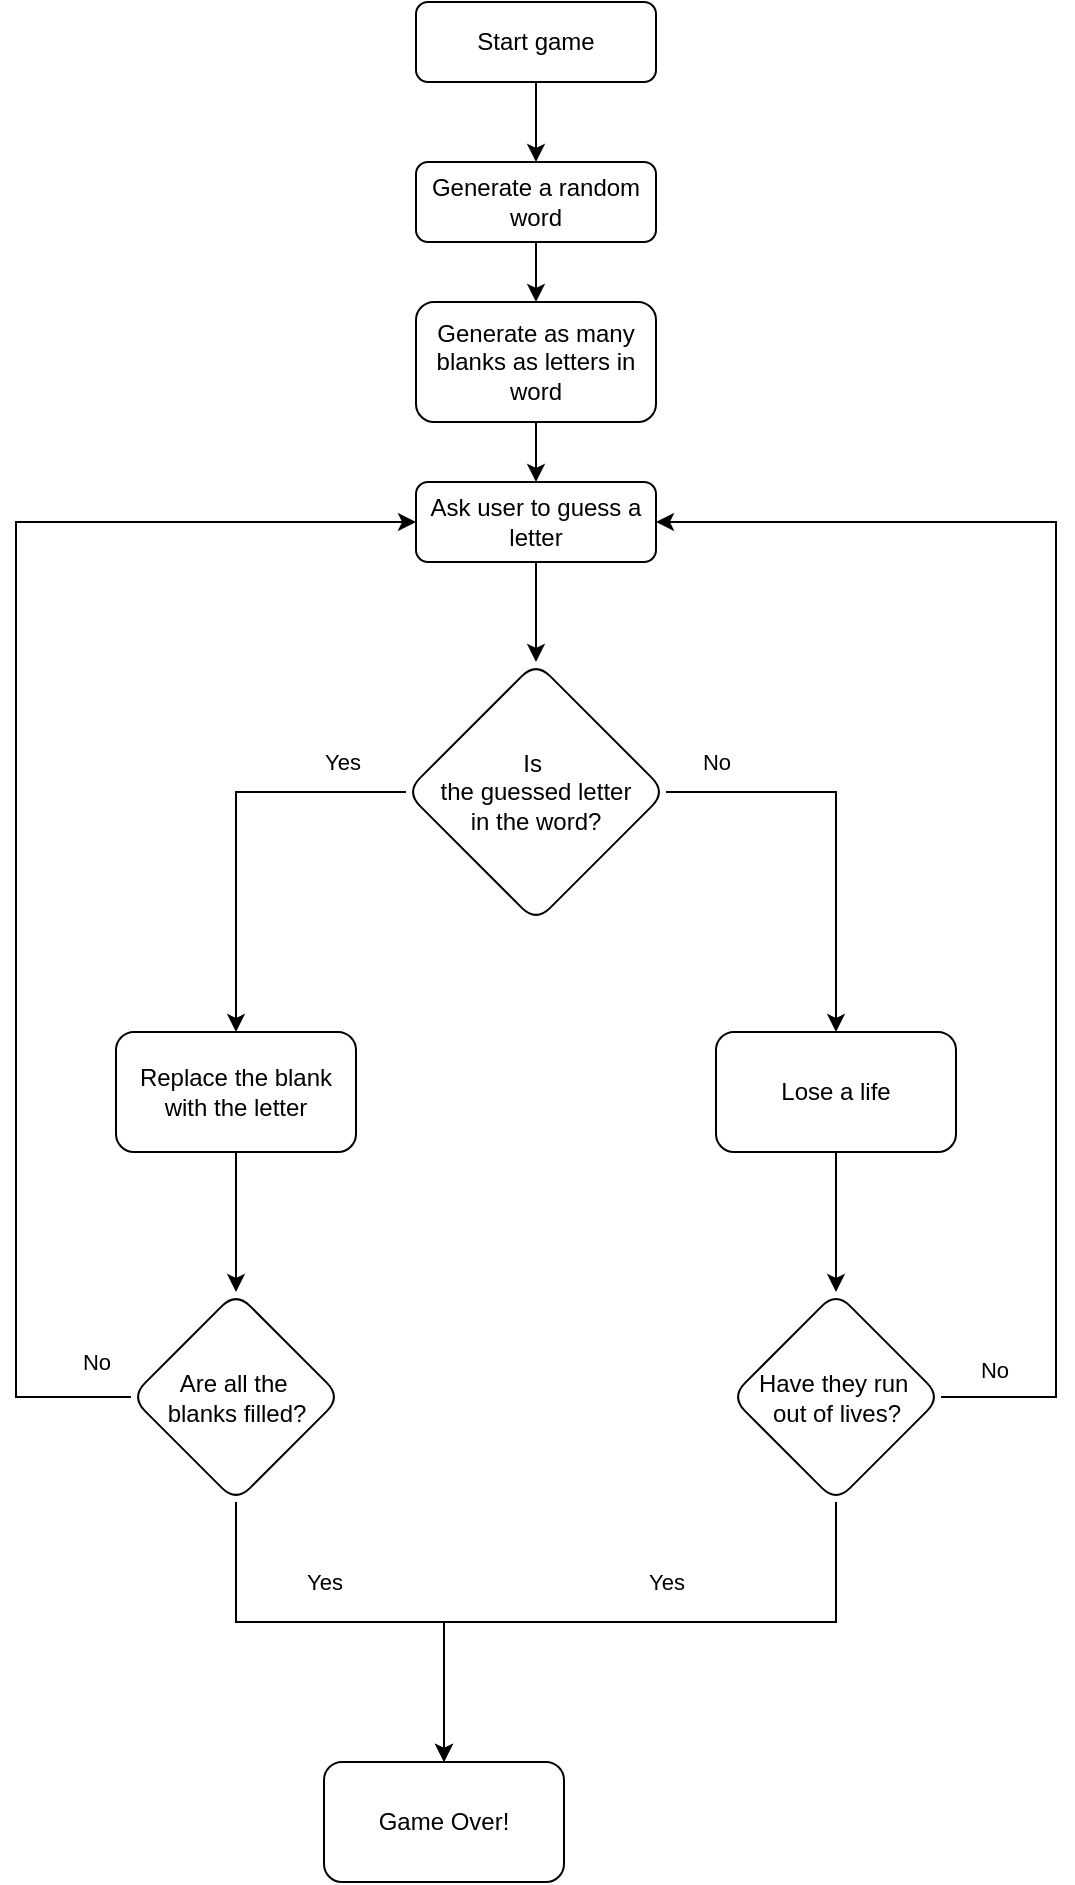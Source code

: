 <mxfile version="25.0.1">
  <diagram id="C5RBs43oDa-KdzZeNtuy" name="Page-1">
    <mxGraphModel dx="1034" dy="488" grid="1" gridSize="10" guides="1" tooltips="1" connect="1" arrows="1" fold="1" page="1" pageScale="1" pageWidth="827" pageHeight="1169" math="0" shadow="0">
      <root>
        <mxCell id="WIyWlLk6GJQsqaUBKTNV-0" />
        <mxCell id="WIyWlLk6GJQsqaUBKTNV-1" parent="WIyWlLk6GJQsqaUBKTNV-0" />
        <mxCell id="uNSko9X_WuO-epWYsbaB-2" value="" style="edgeStyle=orthogonalEdgeStyle;rounded=0;orthogonalLoop=1;jettySize=auto;html=1;" edge="1" parent="WIyWlLk6GJQsqaUBKTNV-1" source="WIyWlLk6GJQsqaUBKTNV-3" target="uNSko9X_WuO-epWYsbaB-0">
          <mxGeometry relative="1" as="geometry" />
        </mxCell>
        <mxCell id="WIyWlLk6GJQsqaUBKTNV-3" value="Start game" style="rounded=1;whiteSpace=wrap;html=1;fontSize=12;glass=0;strokeWidth=1;shadow=0;" parent="WIyWlLk6GJQsqaUBKTNV-1" vertex="1">
          <mxGeometry x="340" y="40" width="120" height="40" as="geometry" />
        </mxCell>
        <mxCell id="uNSko9X_WuO-epWYsbaB-4" value="" style="edgeStyle=orthogonalEdgeStyle;rounded=0;orthogonalLoop=1;jettySize=auto;html=1;" edge="1" parent="WIyWlLk6GJQsqaUBKTNV-1" source="uNSko9X_WuO-epWYsbaB-0" target="uNSko9X_WuO-epWYsbaB-3">
          <mxGeometry relative="1" as="geometry" />
        </mxCell>
        <mxCell id="uNSko9X_WuO-epWYsbaB-0" value="Generate a random word" style="rounded=1;whiteSpace=wrap;html=1;fontSize=12;glass=0;strokeWidth=1;shadow=0;" vertex="1" parent="WIyWlLk6GJQsqaUBKTNV-1">
          <mxGeometry x="340" y="120" width="120" height="40" as="geometry" />
        </mxCell>
        <mxCell id="uNSko9X_WuO-epWYsbaB-6" value="" style="edgeStyle=orthogonalEdgeStyle;rounded=0;orthogonalLoop=1;jettySize=auto;html=1;" edge="1" parent="WIyWlLk6GJQsqaUBKTNV-1" source="uNSko9X_WuO-epWYsbaB-3" target="uNSko9X_WuO-epWYsbaB-5">
          <mxGeometry relative="1" as="geometry" />
        </mxCell>
        <mxCell id="uNSko9X_WuO-epWYsbaB-3" value="Generate as many blanks as letters in word" style="whiteSpace=wrap;html=1;rounded=1;glass=0;strokeWidth=1;shadow=0;" vertex="1" parent="WIyWlLk6GJQsqaUBKTNV-1">
          <mxGeometry x="340" y="190" width="120" height="60" as="geometry" />
        </mxCell>
        <mxCell id="uNSko9X_WuO-epWYsbaB-18" value="" style="edgeStyle=orthogonalEdgeStyle;rounded=0;orthogonalLoop=1;jettySize=auto;html=1;" edge="1" parent="WIyWlLk6GJQsqaUBKTNV-1" source="uNSko9X_WuO-epWYsbaB-5" target="uNSko9X_WuO-epWYsbaB-17">
          <mxGeometry relative="1" as="geometry" />
        </mxCell>
        <mxCell id="uNSko9X_WuO-epWYsbaB-5" value="Ask user to guess a letter" style="rounded=1;whiteSpace=wrap;html=1;fontSize=12;glass=0;strokeWidth=1;shadow=0;" vertex="1" parent="WIyWlLk6GJQsqaUBKTNV-1">
          <mxGeometry x="340" y="280" width="120" height="40" as="geometry" />
        </mxCell>
        <mxCell id="uNSko9X_WuO-epWYsbaB-24" value="" style="edgeStyle=orthogonalEdgeStyle;rounded=0;orthogonalLoop=1;jettySize=auto;html=1;" edge="1" parent="WIyWlLk6GJQsqaUBKTNV-1" source="uNSko9X_WuO-epWYsbaB-17" target="uNSko9X_WuO-epWYsbaB-23">
          <mxGeometry relative="1" as="geometry" />
        </mxCell>
        <mxCell id="uNSko9X_WuO-epWYsbaB-27" value="Yes" style="edgeLabel;html=1;align=center;verticalAlign=middle;resizable=0;points=[];" vertex="1" connectable="0" parent="uNSko9X_WuO-epWYsbaB-24">
          <mxGeometry x="-0.307" y="1" relative="1" as="geometry">
            <mxPoint x="39" y="-16" as="offset" />
          </mxGeometry>
        </mxCell>
        <mxCell id="uNSko9X_WuO-epWYsbaB-29" value="" style="edgeStyle=orthogonalEdgeStyle;rounded=0;orthogonalLoop=1;jettySize=auto;html=1;" edge="1" parent="WIyWlLk6GJQsqaUBKTNV-1" source="uNSko9X_WuO-epWYsbaB-17" target="uNSko9X_WuO-epWYsbaB-28">
          <mxGeometry relative="1" as="geometry" />
        </mxCell>
        <mxCell id="uNSko9X_WuO-epWYsbaB-47" value="No" style="edgeLabel;html=1;align=center;verticalAlign=middle;resizable=0;points=[];" vertex="1" connectable="0" parent="uNSko9X_WuO-epWYsbaB-29">
          <mxGeometry x="0.249" y="-1" relative="1" as="geometry">
            <mxPoint x="-59" y="-58" as="offset" />
          </mxGeometry>
        </mxCell>
        <mxCell id="uNSko9X_WuO-epWYsbaB-17" value="Is&amp;nbsp;&lt;div&gt;the guessed letter&lt;div&gt;in the word?&lt;/div&gt;&lt;/div&gt;" style="rhombus;whiteSpace=wrap;html=1;rounded=1;glass=0;strokeWidth=1;shadow=0;" vertex="1" parent="WIyWlLk6GJQsqaUBKTNV-1">
          <mxGeometry x="335" y="370" width="130" height="130" as="geometry" />
        </mxCell>
        <mxCell id="uNSko9X_WuO-epWYsbaB-31" value="" style="edgeStyle=orthogonalEdgeStyle;rounded=0;orthogonalLoop=1;jettySize=auto;html=1;" edge="1" parent="WIyWlLk6GJQsqaUBKTNV-1" source="uNSko9X_WuO-epWYsbaB-23" target="uNSko9X_WuO-epWYsbaB-30">
          <mxGeometry relative="1" as="geometry" />
        </mxCell>
        <mxCell id="uNSko9X_WuO-epWYsbaB-23" value="Replace the blank with the letter" style="whiteSpace=wrap;html=1;rounded=1;glass=0;strokeWidth=1;shadow=0;" vertex="1" parent="WIyWlLk6GJQsqaUBKTNV-1">
          <mxGeometry x="190" y="555" width="120" height="60" as="geometry" />
        </mxCell>
        <mxCell id="uNSko9X_WuO-epWYsbaB-37" value="" style="edgeStyle=orthogonalEdgeStyle;rounded=0;orthogonalLoop=1;jettySize=auto;html=1;" edge="1" parent="WIyWlLk6GJQsqaUBKTNV-1" source="uNSko9X_WuO-epWYsbaB-28">
          <mxGeometry relative="1" as="geometry">
            <mxPoint x="550" y="685" as="targetPoint" />
          </mxGeometry>
        </mxCell>
        <mxCell id="uNSko9X_WuO-epWYsbaB-28" value="Lose a life" style="whiteSpace=wrap;html=1;rounded=1;glass=0;strokeWidth=1;shadow=0;" vertex="1" parent="WIyWlLk6GJQsqaUBKTNV-1">
          <mxGeometry x="490" y="555" width="120" height="60" as="geometry" />
        </mxCell>
        <mxCell id="uNSko9X_WuO-epWYsbaB-32" style="edgeStyle=orthogonalEdgeStyle;rounded=0;orthogonalLoop=1;jettySize=auto;html=1;entryX=0;entryY=0.5;entryDx=0;entryDy=0;" edge="1" parent="WIyWlLk6GJQsqaUBKTNV-1" source="uNSko9X_WuO-epWYsbaB-30" target="uNSko9X_WuO-epWYsbaB-5">
          <mxGeometry relative="1" as="geometry">
            <Array as="points">
              <mxPoint x="140" y="738" />
              <mxPoint x="140" y="300" />
            </Array>
          </mxGeometry>
        </mxCell>
        <mxCell id="uNSko9X_WuO-epWYsbaB-49" value="No" style="edgeLabel;html=1;align=center;verticalAlign=middle;resizable=0;points=[];" vertex="1" connectable="0" parent="uNSko9X_WuO-epWYsbaB-32">
          <mxGeometry x="-0.459" y="2" relative="1" as="geometry">
            <mxPoint x="42" y="113" as="offset" />
          </mxGeometry>
        </mxCell>
        <mxCell id="uNSko9X_WuO-epWYsbaB-35" value="" style="edgeStyle=orthogonalEdgeStyle;rounded=0;orthogonalLoop=1;jettySize=auto;html=1;" edge="1" parent="WIyWlLk6GJQsqaUBKTNV-1" source="uNSko9X_WuO-epWYsbaB-30" target="uNSko9X_WuO-epWYsbaB-34">
          <mxGeometry relative="1" as="geometry">
            <Array as="points">
              <mxPoint x="250" y="850" />
              <mxPoint x="354" y="850" />
            </Array>
          </mxGeometry>
        </mxCell>
        <mxCell id="uNSko9X_WuO-epWYsbaB-50" value="Yes" style="edgeLabel;html=1;align=center;verticalAlign=middle;resizable=0;points=[];" vertex="1" connectable="0" parent="uNSko9X_WuO-epWYsbaB-35">
          <mxGeometry x="-0.06" y="-1" relative="1" as="geometry">
            <mxPoint x="-6" y="-21" as="offset" />
          </mxGeometry>
        </mxCell>
        <mxCell id="uNSko9X_WuO-epWYsbaB-30" value="Are all the&amp;nbsp;&lt;div&gt;blanks filled?&lt;/div&gt;" style="rhombus;whiteSpace=wrap;html=1;rounded=1;glass=0;strokeWidth=1;shadow=0;" vertex="1" parent="WIyWlLk6GJQsqaUBKTNV-1">
          <mxGeometry x="197.5" y="685" width="105" height="105" as="geometry" />
        </mxCell>
        <mxCell id="uNSko9X_WuO-epWYsbaB-34" value="Game Over!" style="rounded=1;whiteSpace=wrap;html=1;glass=0;strokeWidth=1;shadow=0;" vertex="1" parent="WIyWlLk6GJQsqaUBKTNV-1">
          <mxGeometry x="294" y="920" width="120" height="60" as="geometry" />
        </mxCell>
        <mxCell id="uNSko9X_WuO-epWYsbaB-39" style="edgeStyle=orthogonalEdgeStyle;rounded=0;orthogonalLoop=1;jettySize=auto;html=1;entryX=1;entryY=0.5;entryDx=0;entryDy=0;" edge="1" parent="WIyWlLk6GJQsqaUBKTNV-1" source="uNSko9X_WuO-epWYsbaB-38" target="uNSko9X_WuO-epWYsbaB-5">
          <mxGeometry relative="1" as="geometry">
            <Array as="points">
              <mxPoint x="660" y="738" />
              <mxPoint x="660" y="300" />
            </Array>
          </mxGeometry>
        </mxCell>
        <mxCell id="uNSko9X_WuO-epWYsbaB-48" value="No" style="edgeLabel;html=1;align=center;verticalAlign=middle;resizable=0;points=[];" vertex="1" connectable="0" parent="uNSko9X_WuO-epWYsbaB-39">
          <mxGeometry x="-0.924" y="3" relative="1" as="geometry">
            <mxPoint y="-11" as="offset" />
          </mxGeometry>
        </mxCell>
        <mxCell id="uNSko9X_WuO-epWYsbaB-52" style="edgeStyle=orthogonalEdgeStyle;rounded=0;orthogonalLoop=1;jettySize=auto;html=1;entryX=0.5;entryY=0;entryDx=0;entryDy=0;" edge="1" parent="WIyWlLk6GJQsqaUBKTNV-1" source="uNSko9X_WuO-epWYsbaB-38" target="uNSko9X_WuO-epWYsbaB-34">
          <mxGeometry relative="1" as="geometry">
            <Array as="points">
              <mxPoint x="550" y="850" />
              <mxPoint x="354" y="850" />
            </Array>
          </mxGeometry>
        </mxCell>
        <mxCell id="uNSko9X_WuO-epWYsbaB-54" value="Yes" style="edgeLabel;html=1;align=center;verticalAlign=middle;resizable=0;points=[];" vertex="1" connectable="0" parent="uNSko9X_WuO-epWYsbaB-52">
          <mxGeometry x="-0.147" y="-1" relative="1" as="geometry">
            <mxPoint x="-6" y="-19" as="offset" />
          </mxGeometry>
        </mxCell>
        <mxCell id="uNSko9X_WuO-epWYsbaB-38" value="Have they run&amp;nbsp;&lt;div&gt;out of lives?&lt;/div&gt;" style="rhombus;whiteSpace=wrap;html=1;rounded=1;glass=0;strokeWidth=1;shadow=0;" vertex="1" parent="WIyWlLk6GJQsqaUBKTNV-1">
          <mxGeometry x="497.5" y="685" width="105" height="105" as="geometry" />
        </mxCell>
      </root>
    </mxGraphModel>
  </diagram>
</mxfile>
